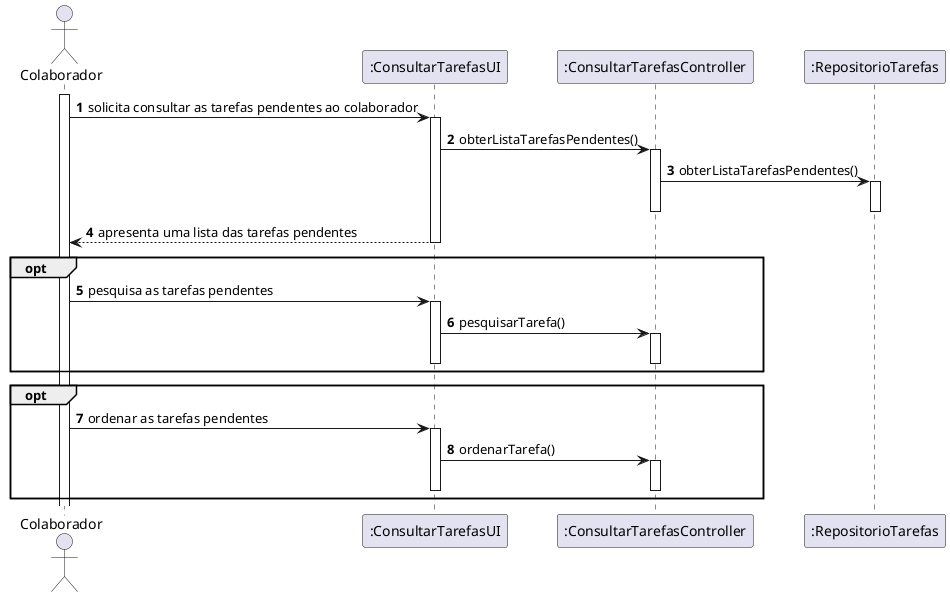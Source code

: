@startuml

autonumber
actor "Colaborador" as colab

participant ":ConsultarTarefasUI" as ui
participant ":ConsultarTarefasController" as ctrl
participant ":RepositorioTarefas" as repo

activate colab

colab -> ui : solicita consultar as tarefas pendentes ao colaborador

activate ui

ui -> ctrl : obterListaTarefasPendentes()

activate ctrl

ctrl -> repo : obterListaTarefasPendentes()

activate repo

deactivate ctrl

deactivate repo

ui --> colab : apresenta uma lista das tarefas pendentes

deactivate ui

opt

colab -> ui : pesquisa as tarefas pendentes

activate ui

ui -> ctrl : pesquisarTarefa()

activate ctrl

deactivate ui

deactivate ctrl

end

opt

colab -> ui : ordenar as tarefas pendentes

activate ui

ui -> ctrl : ordenarTarefa()

activate ctrl

deactivate ui

deactivate ctrl

end

@enduml